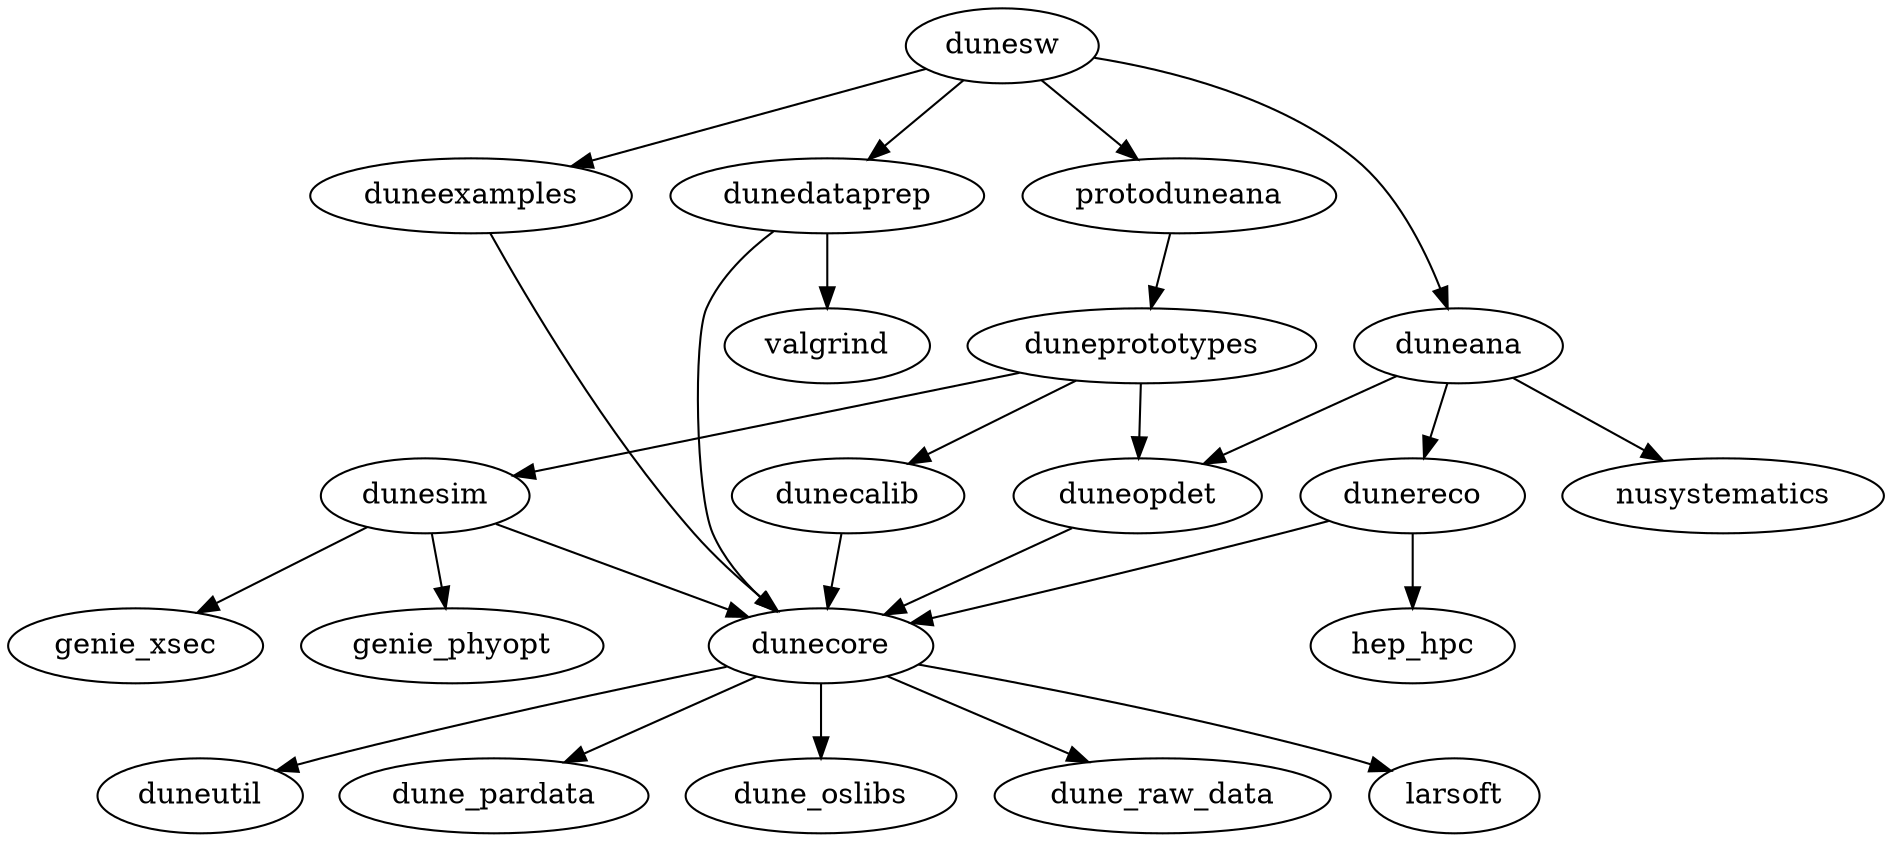 digraph G {
dunesw -> duneexamples
dunesw -> dunedataprep
dunesw -> duneana
dunecore -> duneutil
dunesw -> protoduneana
dunecore -> dune_pardata
dunesim -> genie_xsec
dunesim -> genie_phyopt
dunecore -> dune_oslibs
duneana -> dunereco
duneana -> duneopdet
duneana -> nusystematics
dunecalib -> dunecore
dunecore -> dune_raw_data
dunedataprep -> valgrind
dunedataprep -> dunecore
duneexamples -> dunecore 
duneopdet -> dunecore 
duneprototypes -> duneopdet 
duneprototypes -> dunecalib
duneprototypes -> dunesim
dunereco -> dunecore
dunereco -> hep_hpc
dunesim -> dunecore
dunecore -> larsoft
protoduneana -> duneprototypes
}
